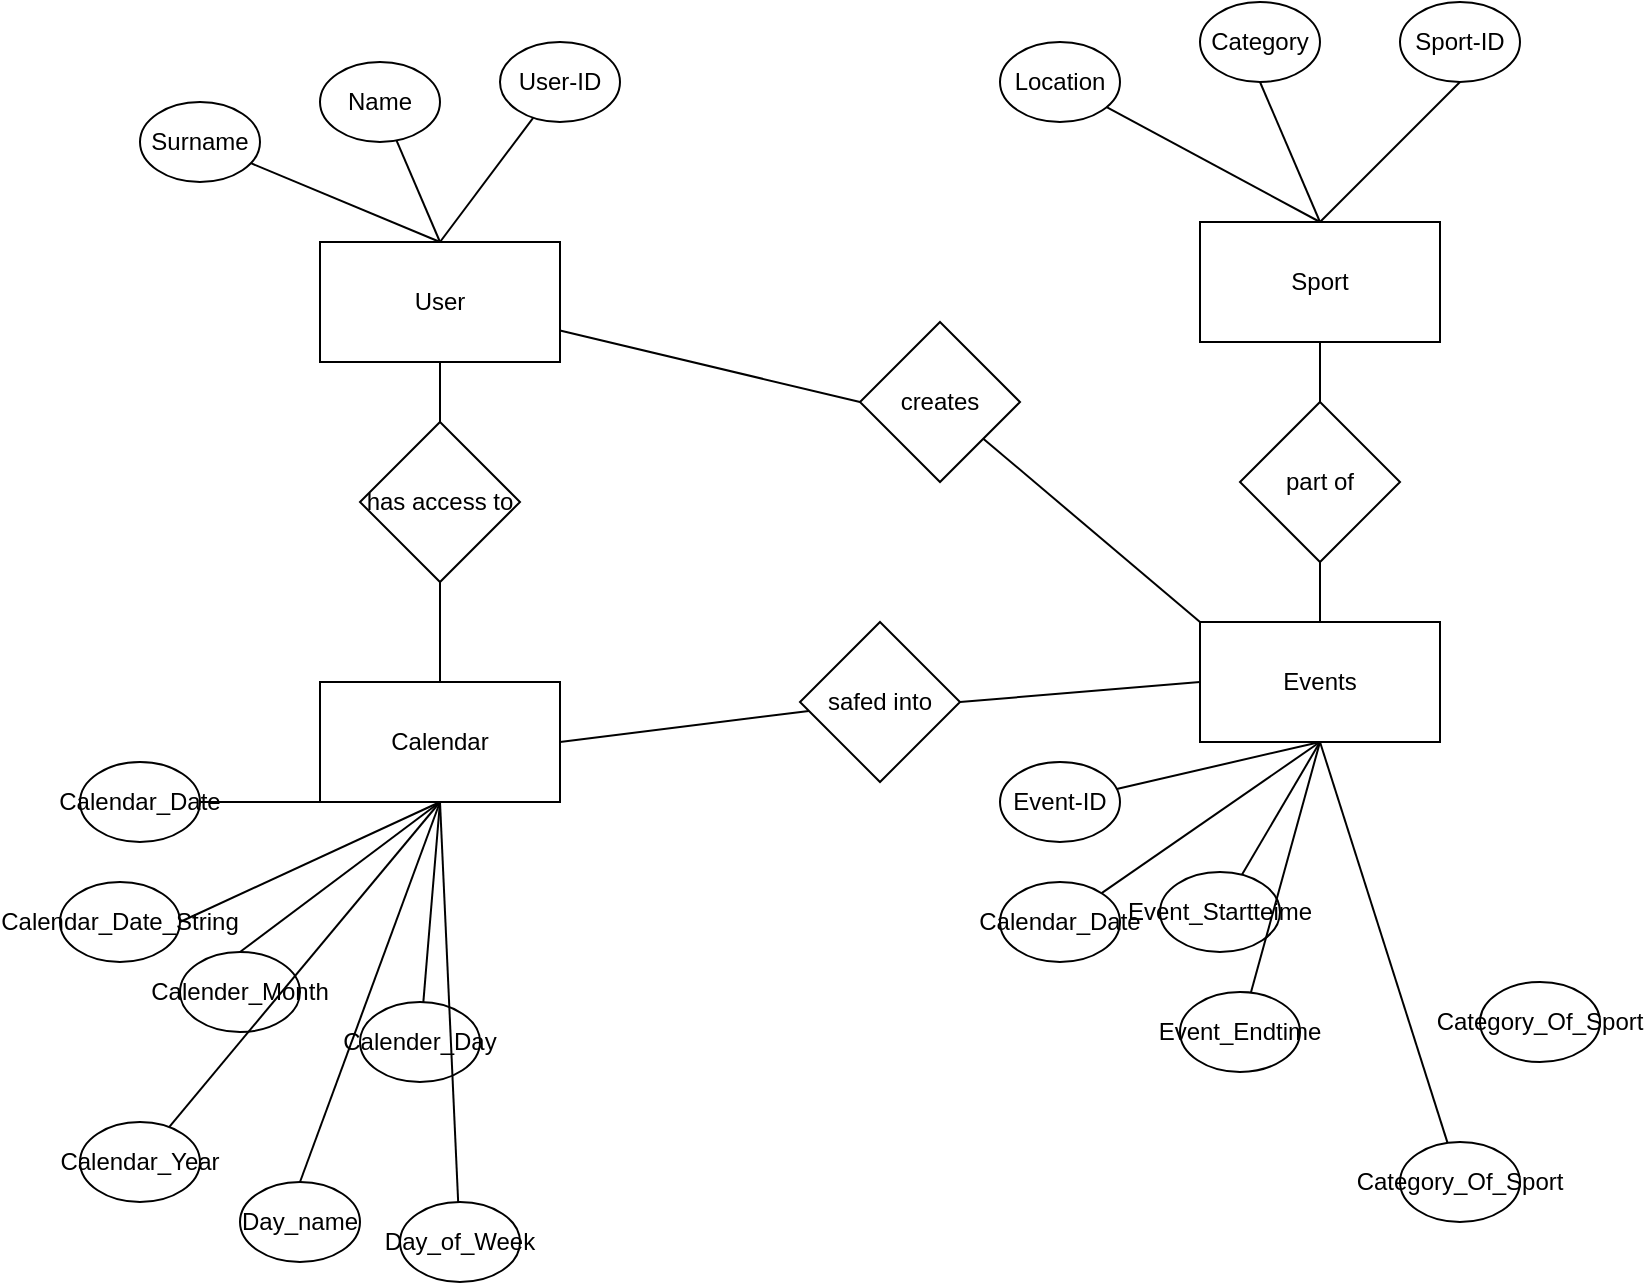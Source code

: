 <mxfile version="14.0.5" type="device"><diagram id="xJ03lnG-2hM3ArurfY-r" name="Page-1"><mxGraphModel dx="1865" dy="548" grid="1" gridSize="10" guides="1" tooltips="1" connect="1" arrows="1" fold="1" page="1" pageScale="1" pageWidth="827" pageHeight="1169" math="0" shadow="0"><root><mxCell id="0"/><mxCell id="1" parent="0"/><mxCell id="bcn2MG08xiZNb2nfdyeu-1" value="Calendar" style="rounded=0;whiteSpace=wrap;html=1;" vertex="1" parent="1"><mxGeometry x="150" y="410" width="120" height="60" as="geometry"/></mxCell><mxCell id="bcn2MG08xiZNb2nfdyeu-5" value="Calender_Month" style="ellipse;whiteSpace=wrap;html=1;" vertex="1" parent="1"><mxGeometry x="80" y="545" width="60" height="40" as="geometry"/></mxCell><mxCell id="bcn2MG08xiZNb2nfdyeu-6" value="Calendar_Date_String" style="ellipse;whiteSpace=wrap;html=1;" vertex="1" parent="1"><mxGeometry x="20" y="510" width="60" height="40" as="geometry"/></mxCell><mxCell id="bcn2MG08xiZNb2nfdyeu-7" value="Calender_Day" style="ellipse;whiteSpace=wrap;html=1;" vertex="1" parent="1"><mxGeometry x="170" y="570" width="60" height="40" as="geometry"/></mxCell><mxCell id="bcn2MG08xiZNb2nfdyeu-8" value="Calendar_Date" style="ellipse;whiteSpace=wrap;html=1;" vertex="1" parent="1"><mxGeometry x="30" y="450" width="60" height="40" as="geometry"/></mxCell><mxCell id="bcn2MG08xiZNb2nfdyeu-10" value="Events" style="rounded=0;whiteSpace=wrap;html=1;" vertex="1" parent="1"><mxGeometry x="590" y="380" width="120" height="60" as="geometry"/></mxCell><mxCell id="bcn2MG08xiZNb2nfdyeu-13" value="Category_Of_Sport" style="ellipse;whiteSpace=wrap;html=1;" vertex="1" parent="1"><mxGeometry x="690" y="640" width="60" height="40" as="geometry"/></mxCell><mxCell id="bcn2MG08xiZNb2nfdyeu-19" value="Sport" style="rounded=0;whiteSpace=wrap;html=1;" vertex="1" parent="1"><mxGeometry x="590" y="180" width="120" height="60" as="geometry"/></mxCell><mxCell id="bcn2MG08xiZNb2nfdyeu-20" value="Category" style="ellipse;whiteSpace=wrap;html=1;" vertex="1" parent="1"><mxGeometry x="590" y="70" width="60" height="40" as="geometry"/></mxCell><mxCell id="bcn2MG08xiZNb2nfdyeu-21" value="Sport-ID" style="ellipse;whiteSpace=wrap;html=1;" vertex="1" parent="1"><mxGeometry x="690" y="70" width="60" height="40" as="geometry"/></mxCell><mxCell id="bcn2MG08xiZNb2nfdyeu-22" value="part of" style="rhombus;whiteSpace=wrap;html=1;" vertex="1" parent="1"><mxGeometry x="610" y="270" width="80" height="80" as="geometry"/></mxCell><mxCell id="bcn2MG08xiZNb2nfdyeu-25" value="" style="endArrow=none;html=1;exitX=0.5;exitY=0;exitDx=0;exitDy=0;entryX=0.5;entryY=1;entryDx=0;entryDy=0;" edge="1" parent="1" source="bcn2MG08xiZNb2nfdyeu-22" target="bcn2MG08xiZNb2nfdyeu-19"><mxGeometry width="50" height="50" relative="1" as="geometry"><mxPoint x="320" y="270" as="sourcePoint"/><mxPoint x="370" y="220" as="targetPoint"/></mxGeometry></mxCell><mxCell id="bcn2MG08xiZNb2nfdyeu-26" value="" style="endArrow=none;html=1;exitX=0.5;exitY=0;exitDx=0;exitDy=0;entryX=0.5;entryY=1;entryDx=0;entryDy=0;" edge="1" parent="1" source="bcn2MG08xiZNb2nfdyeu-10" target="bcn2MG08xiZNb2nfdyeu-22"><mxGeometry width="50" height="50" relative="1" as="geometry"><mxPoint x="670" y="280" as="sourcePoint"/><mxPoint x="660" y="340" as="targetPoint"/></mxGeometry></mxCell><mxCell id="bcn2MG08xiZNb2nfdyeu-27" value="" style="endArrow=none;html=1;entryX=0.5;entryY=1;entryDx=0;entryDy=0;" edge="1" parent="1" target="bcn2MG08xiZNb2nfdyeu-21"><mxGeometry width="50" height="50" relative="1" as="geometry"><mxPoint x="650" y="180" as="sourcePoint"/><mxPoint x="660" y="250" as="targetPoint"/></mxGeometry></mxCell><mxCell id="bcn2MG08xiZNb2nfdyeu-28" value="" style="endArrow=none;html=1;exitX=0.5;exitY=0;exitDx=0;exitDy=0;entryX=0.5;entryY=1;entryDx=0;entryDy=0;" edge="1" parent="1" source="bcn2MG08xiZNb2nfdyeu-19" target="bcn2MG08xiZNb2nfdyeu-20"><mxGeometry width="50" height="50" relative="1" as="geometry"><mxPoint x="690" y="190" as="sourcePoint"/><mxPoint x="730" y="120" as="targetPoint"/></mxGeometry></mxCell><mxCell id="bcn2MG08xiZNb2nfdyeu-29" value="" style="endArrow=none;html=1;" edge="1" parent="1" source="bcn2MG08xiZNb2nfdyeu-13"><mxGeometry width="50" height="50" relative="1" as="geometry"><mxPoint x="690" y="190" as="sourcePoint"/><mxPoint x="650" y="440" as="targetPoint"/></mxGeometry></mxCell><mxCell id="bcn2MG08xiZNb2nfdyeu-30" value="" style="endArrow=none;html=1;entryX=0.5;entryY=1;entryDx=0;entryDy=0;exitX=0.5;exitY=0;exitDx=0;exitDy=0;" edge="1" parent="1" source="bcn2MG08xiZNb2nfdyeu-5" target="bcn2MG08xiZNb2nfdyeu-1"><mxGeometry width="50" height="50" relative="1" as="geometry"><mxPoint x="735.116" y="502.635" as="sourcePoint"/><mxPoint x="690" y="450" as="targetPoint"/></mxGeometry></mxCell><mxCell id="bcn2MG08xiZNb2nfdyeu-31" value="" style="endArrow=none;html=1;exitX=1;exitY=0.5;exitDx=0;exitDy=0;" edge="1" parent="1" source="bcn2MG08xiZNb2nfdyeu-6"><mxGeometry width="50" height="50" relative="1" as="geometry"><mxPoint x="200" y="550" as="sourcePoint"/><mxPoint x="210" y="470" as="targetPoint"/></mxGeometry></mxCell><mxCell id="bcn2MG08xiZNb2nfdyeu-32" value="" style="endArrow=none;html=1;" edge="1" parent="1" source="bcn2MG08xiZNb2nfdyeu-7"><mxGeometry width="50" height="50" relative="1" as="geometry"><mxPoint x="130" y="540" as="sourcePoint"/><mxPoint x="210" y="470" as="targetPoint"/></mxGeometry></mxCell><mxCell id="bcn2MG08xiZNb2nfdyeu-33" value="" style="endArrow=none;html=1;exitX=1;exitY=0.5;exitDx=0;exitDy=0;entryX=0.5;entryY=1;entryDx=0;entryDy=0;" edge="1" parent="1" source="bcn2MG08xiZNb2nfdyeu-8" target="bcn2MG08xiZNb2nfdyeu-1"><mxGeometry width="50" height="50" relative="1" as="geometry"><mxPoint x="90" y="430" as="sourcePoint"/><mxPoint x="220" y="480" as="targetPoint"/></mxGeometry></mxCell><mxCell id="bcn2MG08xiZNb2nfdyeu-35" style="edgeStyle=none;rounded=0;orthogonalLoop=1;jettySize=auto;html=1;entryX=0;entryY=0.5;entryDx=0;entryDy=0;endArrow=none;endFill=0;exitX=1;exitY=0.5;exitDx=0;exitDy=0;" edge="1" parent="1" source="bcn2MG08xiZNb2nfdyeu-34" target="bcn2MG08xiZNb2nfdyeu-10"><mxGeometry relative="1" as="geometry"/></mxCell><mxCell id="bcn2MG08xiZNb2nfdyeu-36" style="edgeStyle=none;rounded=0;orthogonalLoop=1;jettySize=auto;html=1;entryX=1;entryY=0.5;entryDx=0;entryDy=0;endArrow=none;endFill=0;" edge="1" parent="1" source="bcn2MG08xiZNb2nfdyeu-34" target="bcn2MG08xiZNb2nfdyeu-1"><mxGeometry relative="1" as="geometry"/></mxCell><mxCell id="bcn2MG08xiZNb2nfdyeu-34" value="safed into" style="rhombus;whiteSpace=wrap;html=1;" vertex="1" parent="1"><mxGeometry x="390" y="380" width="80" height="80" as="geometry"/></mxCell><mxCell id="bcn2MG08xiZNb2nfdyeu-48" style="edgeStyle=none;rounded=0;orthogonalLoop=1;jettySize=auto;html=1;entryX=0;entryY=0.5;entryDx=0;entryDy=0;endArrow=none;endFill=0;" edge="1" parent="1" source="bcn2MG08xiZNb2nfdyeu-37" target="bcn2MG08xiZNb2nfdyeu-47"><mxGeometry relative="1" as="geometry"/></mxCell><mxCell id="bcn2MG08xiZNb2nfdyeu-37" value="User" style="rounded=0;whiteSpace=wrap;html=1;" vertex="1" parent="1"><mxGeometry x="150" y="190" width="120" height="60" as="geometry"/></mxCell><mxCell id="bcn2MG08xiZNb2nfdyeu-42" style="edgeStyle=none;rounded=0;orthogonalLoop=1;jettySize=auto;html=1;entryX=0.5;entryY=0;entryDx=0;entryDy=0;endArrow=none;endFill=0;" edge="1" parent="1" source="bcn2MG08xiZNb2nfdyeu-38" target="bcn2MG08xiZNb2nfdyeu-37"><mxGeometry relative="1" as="geometry"/></mxCell><mxCell id="bcn2MG08xiZNb2nfdyeu-38" value="Name" style="ellipse;whiteSpace=wrap;html=1;" vertex="1" parent="1"><mxGeometry x="150" y="100" width="60" height="40" as="geometry"/></mxCell><mxCell id="bcn2MG08xiZNb2nfdyeu-43" style="edgeStyle=none;rounded=0;orthogonalLoop=1;jettySize=auto;html=1;entryX=0.5;entryY=0;entryDx=0;entryDy=0;endArrow=none;endFill=0;" edge="1" parent="1" source="bcn2MG08xiZNb2nfdyeu-39" target="bcn2MG08xiZNb2nfdyeu-37"><mxGeometry relative="1" as="geometry"/></mxCell><mxCell id="bcn2MG08xiZNb2nfdyeu-39" value="Surname" style="ellipse;whiteSpace=wrap;html=1;" vertex="1" parent="1"><mxGeometry x="60" y="120" width="60" height="40" as="geometry"/></mxCell><mxCell id="bcn2MG08xiZNb2nfdyeu-41" style="edgeStyle=none;rounded=0;orthogonalLoop=1;jettySize=auto;html=1;entryX=0.5;entryY=0;entryDx=0;entryDy=0;endArrow=none;endFill=0;" edge="1" parent="1" source="bcn2MG08xiZNb2nfdyeu-40" target="bcn2MG08xiZNb2nfdyeu-37"><mxGeometry relative="1" as="geometry"/></mxCell><mxCell id="bcn2MG08xiZNb2nfdyeu-40" value="User-ID" style="ellipse;whiteSpace=wrap;html=1;" vertex="1" parent="1"><mxGeometry x="240" y="90" width="60" height="40" as="geometry"/></mxCell><mxCell id="bcn2MG08xiZNb2nfdyeu-45" style="edgeStyle=none;rounded=0;orthogonalLoop=1;jettySize=auto;html=1;entryX=0.5;entryY=1;entryDx=0;entryDy=0;endArrow=none;endFill=0;" edge="1" parent="1" source="bcn2MG08xiZNb2nfdyeu-44" target="bcn2MG08xiZNb2nfdyeu-37"><mxGeometry relative="1" as="geometry"/></mxCell><mxCell id="bcn2MG08xiZNb2nfdyeu-46" style="edgeStyle=none;rounded=0;orthogonalLoop=1;jettySize=auto;html=1;entryX=0.5;entryY=0;entryDx=0;entryDy=0;endArrow=none;endFill=0;" edge="1" parent="1" source="bcn2MG08xiZNb2nfdyeu-44" target="bcn2MG08xiZNb2nfdyeu-1"><mxGeometry relative="1" as="geometry"/></mxCell><mxCell id="bcn2MG08xiZNb2nfdyeu-44" value="has access to" style="rhombus;whiteSpace=wrap;html=1;" vertex="1" parent="1"><mxGeometry x="170" y="280" width="80" height="80" as="geometry"/></mxCell><mxCell id="bcn2MG08xiZNb2nfdyeu-49" style="edgeStyle=none;rounded=0;orthogonalLoop=1;jettySize=auto;html=1;entryX=0;entryY=0;entryDx=0;entryDy=0;endArrow=none;endFill=0;" edge="1" parent="1" source="bcn2MG08xiZNb2nfdyeu-47" target="bcn2MG08xiZNb2nfdyeu-10"><mxGeometry relative="1" as="geometry"/></mxCell><mxCell id="bcn2MG08xiZNb2nfdyeu-47" value="creates" style="rhombus;whiteSpace=wrap;html=1;" vertex="1" parent="1"><mxGeometry x="420" y="230" width="80" height="80" as="geometry"/></mxCell><mxCell id="bcn2MG08xiZNb2nfdyeu-51" style="edgeStyle=none;rounded=0;orthogonalLoop=1;jettySize=auto;html=1;entryX=0.5;entryY=1;entryDx=0;entryDy=0;endArrow=none;endFill=0;" edge="1" parent="1" source="bcn2MG08xiZNb2nfdyeu-50" target="bcn2MG08xiZNb2nfdyeu-10"><mxGeometry relative="1" as="geometry"/></mxCell><mxCell id="bcn2MG08xiZNb2nfdyeu-50" value="Event-ID" style="ellipse;whiteSpace=wrap;html=1;" vertex="1" parent="1"><mxGeometry x="490" y="450" width="60" height="40" as="geometry"/></mxCell><mxCell id="bcn2MG08xiZNb2nfdyeu-53" style="edgeStyle=none;rounded=0;orthogonalLoop=1;jettySize=auto;html=1;endArrow=none;endFill=0;entryX=0.5;entryY=1;entryDx=0;entryDy=0;" edge="1" parent="1" source="bcn2MG08xiZNb2nfdyeu-52" target="bcn2MG08xiZNb2nfdyeu-10"><mxGeometry relative="1" as="geometry"/></mxCell><mxCell id="bcn2MG08xiZNb2nfdyeu-52" value="Event_Startteime" style="ellipse;whiteSpace=wrap;html=1;" vertex="1" parent="1"><mxGeometry x="570" y="505" width="60" height="40" as="geometry"/></mxCell><mxCell id="bcn2MG08xiZNb2nfdyeu-55" style="edgeStyle=none;rounded=0;orthogonalLoop=1;jettySize=auto;html=1;entryX=0.5;entryY=0;entryDx=0;entryDy=0;endArrow=none;endFill=0;" edge="1" parent="1" source="bcn2MG08xiZNb2nfdyeu-54" target="bcn2MG08xiZNb2nfdyeu-19"><mxGeometry relative="1" as="geometry"/></mxCell><mxCell id="bcn2MG08xiZNb2nfdyeu-54" value="Location" style="ellipse;whiteSpace=wrap;html=1;" vertex="1" parent="1"><mxGeometry x="490" y="90" width="60" height="40" as="geometry"/></mxCell><mxCell id="bcn2MG08xiZNb2nfdyeu-60" style="edgeStyle=none;rounded=0;orthogonalLoop=1;jettySize=auto;html=1;entryX=0.5;entryY=1;entryDx=0;entryDy=0;endArrow=none;endFill=0;" edge="1" parent="1" source="bcn2MG08xiZNb2nfdyeu-59" target="bcn2MG08xiZNb2nfdyeu-10"><mxGeometry relative="1" as="geometry"/></mxCell><mxCell id="bcn2MG08xiZNb2nfdyeu-59" value="Calendar_Date" style="ellipse;whiteSpace=wrap;html=1;" vertex="1" parent="1"><mxGeometry x="490" y="510" width="60" height="40" as="geometry"/></mxCell><mxCell id="bcn2MG08xiZNb2nfdyeu-65" style="edgeStyle=none;rounded=0;orthogonalLoop=1;jettySize=auto;html=1;entryX=0.5;entryY=1;entryDx=0;entryDy=0;endArrow=none;endFill=0;" edge="1" parent="1" source="bcn2MG08xiZNb2nfdyeu-62" target="bcn2MG08xiZNb2nfdyeu-1"><mxGeometry relative="1" as="geometry"/></mxCell><mxCell id="bcn2MG08xiZNb2nfdyeu-62" value="Calendar_Year" style="ellipse;whiteSpace=wrap;html=1;" vertex="1" parent="1"><mxGeometry x="30" y="630" width="60" height="40" as="geometry"/></mxCell><mxCell id="bcn2MG08xiZNb2nfdyeu-64" style="edgeStyle=none;rounded=0;orthogonalLoop=1;jettySize=auto;html=1;exitX=0.5;exitY=0;exitDx=0;exitDy=0;entryX=0.5;entryY=1;entryDx=0;entryDy=0;endArrow=none;endFill=0;" edge="1" parent="1" source="bcn2MG08xiZNb2nfdyeu-63" target="bcn2MG08xiZNb2nfdyeu-1"><mxGeometry relative="1" as="geometry"/></mxCell><mxCell id="bcn2MG08xiZNb2nfdyeu-63" value="Day_name" style="ellipse;whiteSpace=wrap;html=1;" vertex="1" parent="1"><mxGeometry x="110" y="660" width="60" height="40" as="geometry"/></mxCell><mxCell id="bcn2MG08xiZNb2nfdyeu-67" style="edgeStyle=none;rounded=0;orthogonalLoop=1;jettySize=auto;html=1;entryX=0.5;entryY=1;entryDx=0;entryDy=0;endArrow=none;endFill=0;" edge="1" parent="1" source="bcn2MG08xiZNb2nfdyeu-66" target="bcn2MG08xiZNb2nfdyeu-1"><mxGeometry relative="1" as="geometry"/></mxCell><mxCell id="bcn2MG08xiZNb2nfdyeu-66" value="Day_of_Week" style="ellipse;whiteSpace=wrap;html=1;" vertex="1" parent="1"><mxGeometry x="190" y="670" width="60" height="40" as="geometry"/></mxCell><mxCell id="bcn2MG08xiZNb2nfdyeu-69" style="edgeStyle=none;rounded=0;orthogonalLoop=1;jettySize=auto;html=1;entryX=0.5;entryY=1;entryDx=0;entryDy=0;endArrow=none;endFill=0;" edge="1" parent="1" source="bcn2MG08xiZNb2nfdyeu-68" target="bcn2MG08xiZNb2nfdyeu-10"><mxGeometry relative="1" as="geometry"/></mxCell><mxCell id="bcn2MG08xiZNb2nfdyeu-68" value="Event_Endtime" style="ellipse;whiteSpace=wrap;html=1;" vertex="1" parent="1"><mxGeometry x="580" y="565" width="60" height="40" as="geometry"/></mxCell><mxCell id="bcn2MG08xiZNb2nfdyeu-70" value="Category_Of_Sport" style="ellipse;whiteSpace=wrap;html=1;" vertex="1" parent="1"><mxGeometry x="730" y="560" width="60" height="40" as="geometry"/></mxCell></root></mxGraphModel></diagram></mxfile>